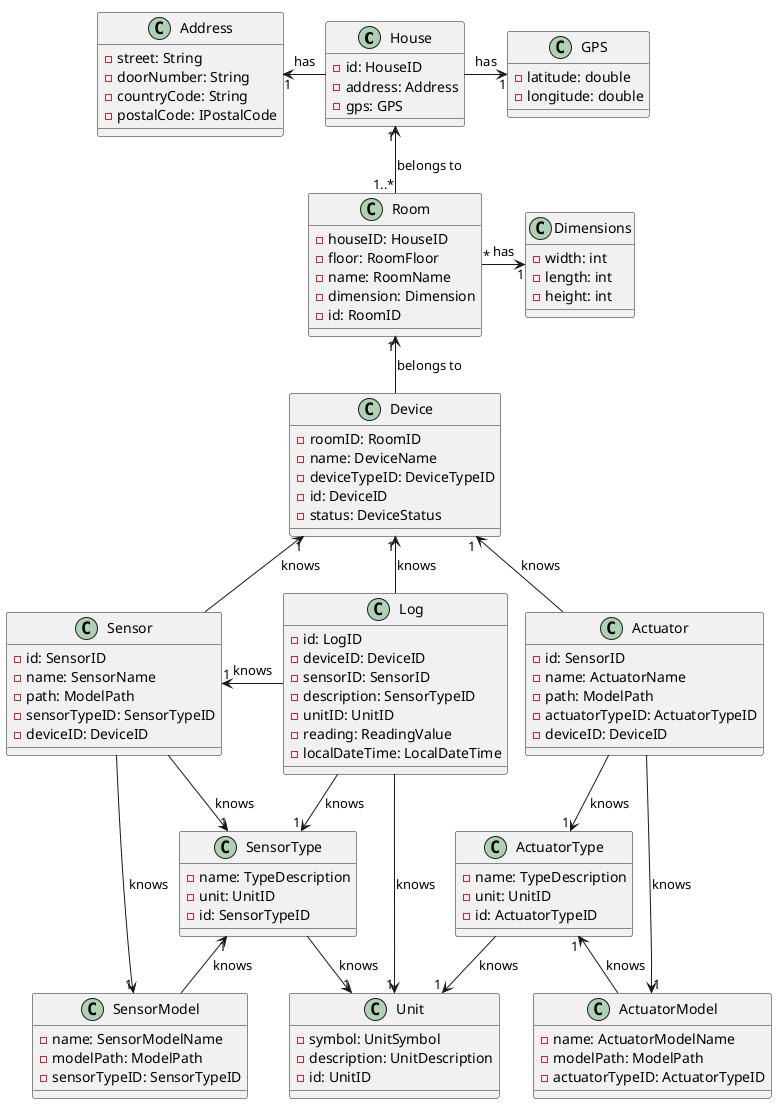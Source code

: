 @startuml
!pragma layout smetana

top to bottom direction
skinparam linetype ortho


class House {
    -id: HouseID
    -address: Address
    -gps: GPS
}
class Address{
    -street: String
    -doorNumber: String
    -countryCode: String
    -postalCode: IPostalCode
}
class GPS{
    -latitude: double
    -longitude: double
}

class Room {
    -houseID: HouseID
    -floor: RoomFloor
    -name: RoomName
    -dimension: Dimension
    -id: RoomID
}

class Dimensions {
    -width: int
    -length: int
    -height: int
}

class Device {
    -roomID: RoomID
    -name: DeviceName
    -deviceTypeID: DeviceTypeID
    -id: DeviceID
    -status: DeviceStatus
}

class Sensor {
    -id: SensorID
    -name: SensorName
    -path: ModelPath
    -sensorTypeID: SensorTypeID
    -deviceID: DeviceID
}

class SensorType {
    -name: TypeDescription
    -unit: UnitID
    -id: SensorTypeID
}

class SensorModel {
    -name: SensorModelName
    -modelPath: ModelPath
    -sensorTypeID: SensorTypeID
}

class Actuator {
    -id: SensorID
    -name: ActuatorName
    -path: ModelPath
    -actuatorTypeID: ActuatorTypeID
    -deviceID: DeviceID
}

class ActuatorType {
    -name: TypeDescription
    -unit: UnitID
    -id: ActuatorTypeID
}

class ActuatorModel {
    -name: ActuatorModelName
    -modelPath: ModelPath
    -actuatorTypeID: ActuatorTypeID
}

class Unit {
    -symbol: UnitSymbol
    -description: UnitDescription
    -id: UnitID
}

class Log {
    -id: LogID
    -deviceID: DeviceID
    -sensorID: SensorID
    -description: SensorTypeID
    -unitID: UnitID
    -reading: ReadingValue
    -localDateTime: LocalDateTime
}

House -left-> "1" Address : has
House -right-> "1" GPS : has
House "1" <-- "1..*" Room : belongs to
Room "1" <-- Device : belongs to
Room "*" -right-> "1" Dimensions : has
Device "1" <-- Sensor : knows
Device "1" <-- Actuator : knows
Sensor --> "1" SensorType : knows

Actuator --> "1" ActuatorType : knows
SensorType "1" <-- SensorModel: knows
SensorType --> "1" Unit: knows
ActuatorType "1" <-- ActuatorModel: knows
ActuatorType --> "1" Unit: knows
Sensor --> "1" SensorModel : knows
Actuator --> "1" ActuatorModel : knows

Log -up-> "1" Device : knows
Log -left-> "1" Sensor : knows
Log --> "1" SensorType : knows
Log --> "1" Unit : knows

@enduml



